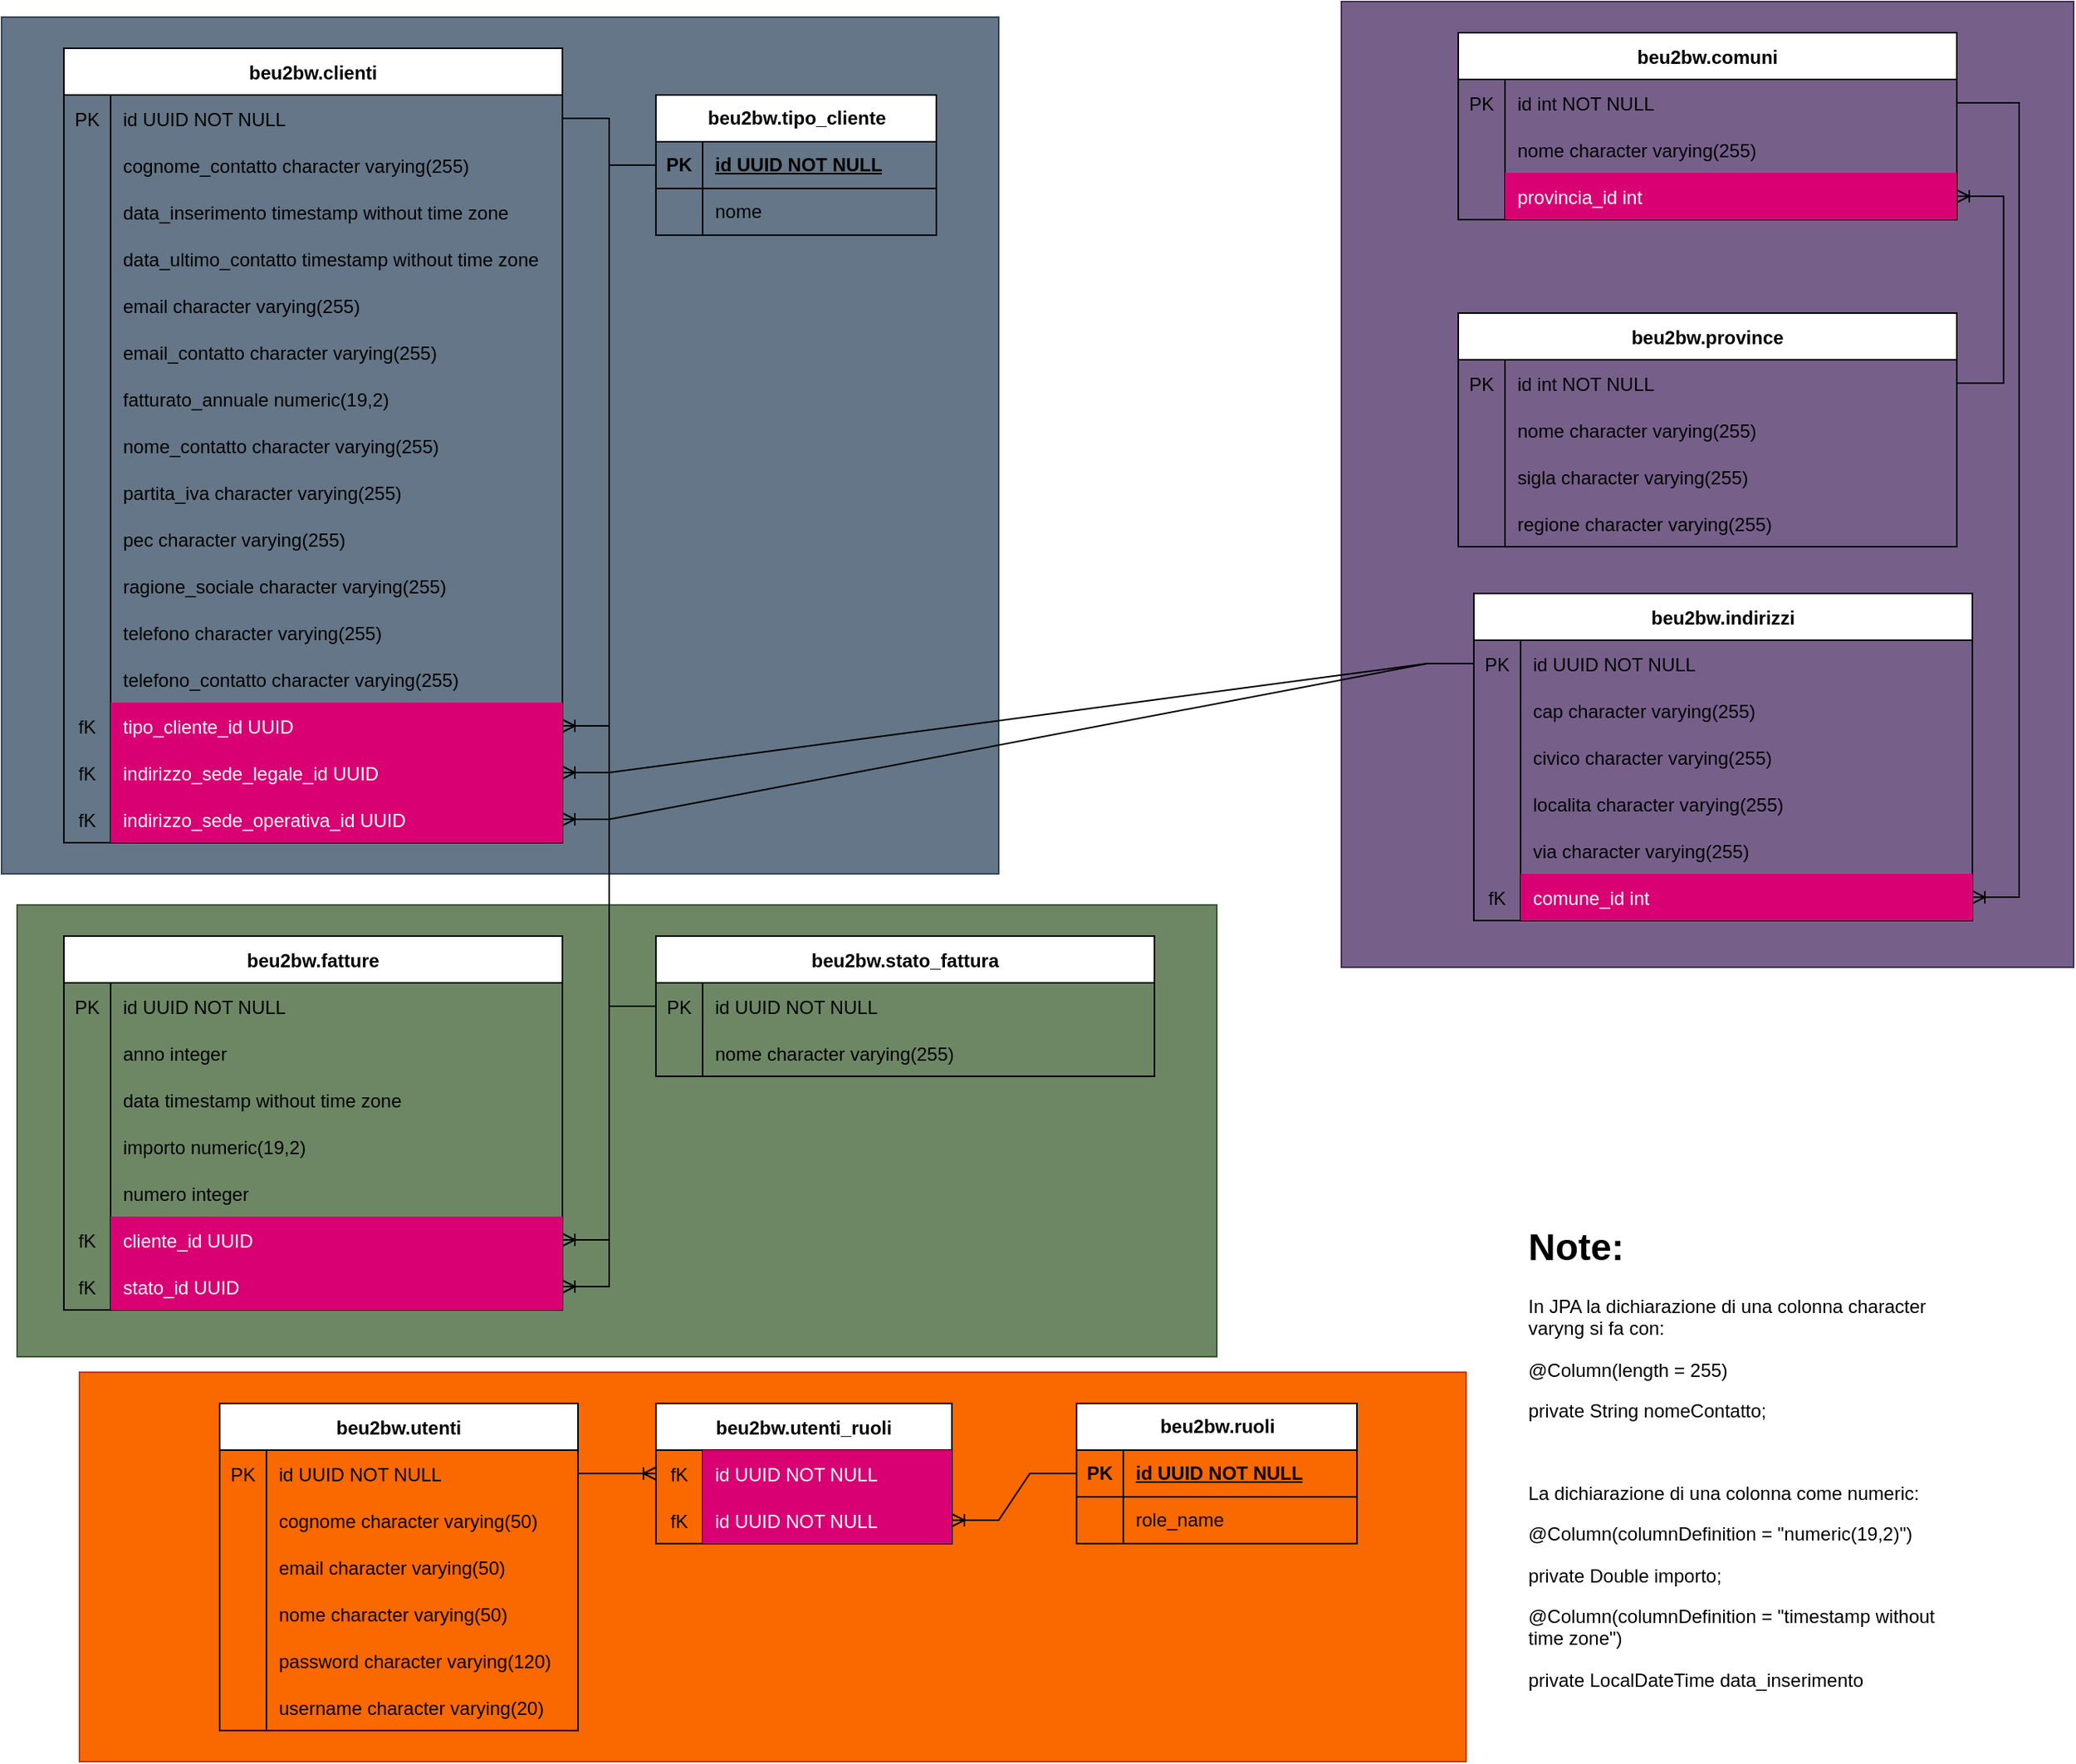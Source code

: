<mxfile version="21.3.7" type="device">
  <diagram name="Page-1" id="3H1zWXq2zTnFVmHmEkWN">
    <mxGraphModel dx="3341" dy="984" grid="1" gridSize="10" guides="1" tooltips="1" connect="1" arrows="1" fold="1" page="1" pageScale="1" pageWidth="827" pageHeight="1169" math="0" shadow="0">
      <root>
        <mxCell id="0" />
        <mxCell id="1" parent="0" />
        <mxCell id="0dbk8oD-BahbHtxNB52f-200" value="" style="rounded=0;whiteSpace=wrap;html=1;fillColor=#76608a;fontColor=#ffffff;strokeColor=#432D57;" vertex="1" parent="1">
          <mxGeometry x="-680" y="20" width="470" height="620" as="geometry" />
        </mxCell>
        <mxCell id="0dbk8oD-BahbHtxNB52f-199" value="" style="rounded=0;whiteSpace=wrap;html=1;fillColor=#647687;strokeColor=#314354;fontColor=#ffffff;" vertex="1" parent="1">
          <mxGeometry x="-1540" y="30" width="640" height="550" as="geometry" />
        </mxCell>
        <mxCell id="0dbk8oD-BahbHtxNB52f-198" value="" style="rounded=0;whiteSpace=wrap;html=1;fillColor=#6d8764;fontColor=#ffffff;strokeColor=#3A5431;" vertex="1" parent="1">
          <mxGeometry x="-1530" y="600" width="770" height="290" as="geometry" />
        </mxCell>
        <mxCell id="0dbk8oD-BahbHtxNB52f-197" value="" style="rounded=0;whiteSpace=wrap;html=1;fillColor=#fa6800;fontColor=#000000;strokeColor=#C73500;glass=0;" vertex="1" parent="1">
          <mxGeometry x="-1490" y="900" width="890" height="250" as="geometry" />
        </mxCell>
        <mxCell id="0dbk8oD-BahbHtxNB52f-1" value="beu2bw.clienti" style="shape=table;startSize=30;container=1;collapsible=1;childLayout=tableLayout;fixedRows=1;rowLines=0;fontStyle=1;align=center;resizeLast=1;" vertex="1" parent="1">
          <mxGeometry x="-1500" y="50" width="320" height="510" as="geometry" />
        </mxCell>
        <mxCell id="0dbk8oD-BahbHtxNB52f-2" value="" style="shape=tableRow;horizontal=0;startSize=0;swimlaneHead=0;swimlaneBody=0;fillColor=none;collapsible=0;dropTarget=0;points=[[0,0.5],[1,0.5]];portConstraint=eastwest;strokeColor=inherit;top=0;left=0;right=0;bottom=0;" vertex="1" parent="0dbk8oD-BahbHtxNB52f-1">
          <mxGeometry y="30" width="320" height="30" as="geometry" />
        </mxCell>
        <mxCell id="0dbk8oD-BahbHtxNB52f-3" value="PK" style="shape=partialRectangle;overflow=hidden;connectable=0;fillColor=none;strokeColor=inherit;top=0;left=0;bottom=0;right=0;" vertex="1" parent="0dbk8oD-BahbHtxNB52f-2">
          <mxGeometry width="30" height="30" as="geometry">
            <mxRectangle width="30" height="30" as="alternateBounds" />
          </mxGeometry>
        </mxCell>
        <mxCell id="0dbk8oD-BahbHtxNB52f-4" value="id UUID NOT NULL" style="shape=partialRectangle;overflow=hidden;connectable=0;fillColor=none;align=left;strokeColor=inherit;top=0;left=0;bottom=0;right=0;spacingLeft=6;" vertex="1" parent="0dbk8oD-BahbHtxNB52f-2">
          <mxGeometry x="30" width="290" height="30" as="geometry">
            <mxRectangle width="290" height="30" as="alternateBounds" />
          </mxGeometry>
        </mxCell>
        <mxCell id="0dbk8oD-BahbHtxNB52f-5" value="" style="shape=tableRow;horizontal=0;startSize=0;swimlaneHead=0;swimlaneBody=0;fillColor=none;collapsible=0;dropTarget=0;points=[[0,0.5],[1,0.5]];portConstraint=eastwest;strokeColor=inherit;top=0;left=0;right=0;bottom=0;" vertex="1" parent="0dbk8oD-BahbHtxNB52f-1">
          <mxGeometry y="60" width="320" height="30" as="geometry" />
        </mxCell>
        <mxCell id="0dbk8oD-BahbHtxNB52f-6" value="" style="shape=partialRectangle;overflow=hidden;connectable=0;fillColor=none;strokeColor=inherit;top=0;left=0;bottom=0;right=0;" vertex="1" parent="0dbk8oD-BahbHtxNB52f-5">
          <mxGeometry width="30" height="30" as="geometry">
            <mxRectangle width="30" height="30" as="alternateBounds" />
          </mxGeometry>
        </mxCell>
        <mxCell id="0dbk8oD-BahbHtxNB52f-7" value="cognome_contatto character varying(255)" style="shape=partialRectangle;overflow=hidden;connectable=0;fillColor=none;align=left;strokeColor=inherit;top=0;left=0;bottom=0;right=0;spacingLeft=6;" vertex="1" parent="0dbk8oD-BahbHtxNB52f-5">
          <mxGeometry x="30" width="290" height="30" as="geometry">
            <mxRectangle width="290" height="30" as="alternateBounds" />
          </mxGeometry>
        </mxCell>
        <mxCell id="0dbk8oD-BahbHtxNB52f-8" value="" style="shape=tableRow;horizontal=0;startSize=0;swimlaneHead=0;swimlaneBody=0;fillColor=none;collapsible=0;dropTarget=0;points=[[0,0.5],[1,0.5]];portConstraint=eastwest;strokeColor=inherit;top=0;left=0;right=0;bottom=0;" vertex="1" parent="0dbk8oD-BahbHtxNB52f-1">
          <mxGeometry y="90" width="320" height="30" as="geometry" />
        </mxCell>
        <mxCell id="0dbk8oD-BahbHtxNB52f-9" value="" style="shape=partialRectangle;overflow=hidden;connectable=0;fillColor=none;strokeColor=inherit;top=0;left=0;bottom=0;right=0;" vertex="1" parent="0dbk8oD-BahbHtxNB52f-8">
          <mxGeometry width="30" height="30" as="geometry">
            <mxRectangle width="30" height="30" as="alternateBounds" />
          </mxGeometry>
        </mxCell>
        <mxCell id="0dbk8oD-BahbHtxNB52f-10" value="data_inserimento timestamp without time zone" style="shape=partialRectangle;overflow=hidden;connectable=0;fillColor=none;align=left;strokeColor=inherit;top=0;left=0;bottom=0;right=0;spacingLeft=6;" vertex="1" parent="0dbk8oD-BahbHtxNB52f-8">
          <mxGeometry x="30" width="290" height="30" as="geometry">
            <mxRectangle width="290" height="30" as="alternateBounds" />
          </mxGeometry>
        </mxCell>
        <mxCell id="0dbk8oD-BahbHtxNB52f-11" value="" style="shape=tableRow;horizontal=0;startSize=0;swimlaneHead=0;swimlaneBody=0;fillColor=none;collapsible=0;dropTarget=0;points=[[0,0.5],[1,0.5]];portConstraint=eastwest;strokeColor=inherit;top=0;left=0;right=0;bottom=0;" vertex="1" parent="0dbk8oD-BahbHtxNB52f-1">
          <mxGeometry y="120" width="320" height="30" as="geometry" />
        </mxCell>
        <mxCell id="0dbk8oD-BahbHtxNB52f-12" value="" style="shape=partialRectangle;overflow=hidden;connectable=0;fillColor=none;strokeColor=inherit;top=0;left=0;bottom=0;right=0;" vertex="1" parent="0dbk8oD-BahbHtxNB52f-11">
          <mxGeometry width="30" height="30" as="geometry">
            <mxRectangle width="30" height="30" as="alternateBounds" />
          </mxGeometry>
        </mxCell>
        <mxCell id="0dbk8oD-BahbHtxNB52f-13" value="data_ultimo_contatto timestamp without time zone" style="shape=partialRectangle;overflow=hidden;connectable=0;fillColor=none;align=left;strokeColor=inherit;top=0;left=0;bottom=0;right=0;spacingLeft=6;" vertex="1" parent="0dbk8oD-BahbHtxNB52f-11">
          <mxGeometry x="30" width="290" height="30" as="geometry">
            <mxRectangle width="290" height="30" as="alternateBounds" />
          </mxGeometry>
        </mxCell>
        <mxCell id="0dbk8oD-BahbHtxNB52f-14" value="" style="shape=tableRow;horizontal=0;startSize=0;swimlaneHead=0;swimlaneBody=0;fillColor=none;collapsible=0;dropTarget=0;points=[[0,0.5],[1,0.5]];portConstraint=eastwest;strokeColor=inherit;top=0;left=0;right=0;bottom=0;" vertex="1" parent="0dbk8oD-BahbHtxNB52f-1">
          <mxGeometry y="150" width="320" height="30" as="geometry" />
        </mxCell>
        <mxCell id="0dbk8oD-BahbHtxNB52f-15" value="" style="shape=partialRectangle;overflow=hidden;connectable=0;fillColor=none;strokeColor=inherit;top=0;left=0;bottom=0;right=0;" vertex="1" parent="0dbk8oD-BahbHtxNB52f-14">
          <mxGeometry width="30" height="30" as="geometry">
            <mxRectangle width="30" height="30" as="alternateBounds" />
          </mxGeometry>
        </mxCell>
        <mxCell id="0dbk8oD-BahbHtxNB52f-16" value="email character varying(255)" style="shape=partialRectangle;overflow=hidden;connectable=0;fillColor=none;align=left;strokeColor=inherit;top=0;left=0;bottom=0;right=0;spacingLeft=6;" vertex="1" parent="0dbk8oD-BahbHtxNB52f-14">
          <mxGeometry x="30" width="290" height="30" as="geometry">
            <mxRectangle width="290" height="30" as="alternateBounds" />
          </mxGeometry>
        </mxCell>
        <mxCell id="0dbk8oD-BahbHtxNB52f-17" value="" style="shape=tableRow;horizontal=0;startSize=0;swimlaneHead=0;swimlaneBody=0;fillColor=none;collapsible=0;dropTarget=0;points=[[0,0.5],[1,0.5]];portConstraint=eastwest;strokeColor=inherit;top=0;left=0;right=0;bottom=0;" vertex="1" parent="0dbk8oD-BahbHtxNB52f-1">
          <mxGeometry y="180" width="320" height="30" as="geometry" />
        </mxCell>
        <mxCell id="0dbk8oD-BahbHtxNB52f-18" value="" style="shape=partialRectangle;overflow=hidden;connectable=0;fillColor=none;strokeColor=inherit;top=0;left=0;bottom=0;right=0;" vertex="1" parent="0dbk8oD-BahbHtxNB52f-17">
          <mxGeometry width="30" height="30" as="geometry">
            <mxRectangle width="30" height="30" as="alternateBounds" />
          </mxGeometry>
        </mxCell>
        <mxCell id="0dbk8oD-BahbHtxNB52f-19" value="email_contatto character varying(255)" style="shape=partialRectangle;overflow=hidden;connectable=0;fillColor=none;align=left;strokeColor=inherit;top=0;left=0;bottom=0;right=0;spacingLeft=6;" vertex="1" parent="0dbk8oD-BahbHtxNB52f-17">
          <mxGeometry x="30" width="290" height="30" as="geometry">
            <mxRectangle width="290" height="30" as="alternateBounds" />
          </mxGeometry>
        </mxCell>
        <mxCell id="0dbk8oD-BahbHtxNB52f-20" value="" style="shape=tableRow;horizontal=0;startSize=0;swimlaneHead=0;swimlaneBody=0;fillColor=none;collapsible=0;dropTarget=0;points=[[0,0.5],[1,0.5]];portConstraint=eastwest;strokeColor=inherit;top=0;left=0;right=0;bottom=0;" vertex="1" parent="0dbk8oD-BahbHtxNB52f-1">
          <mxGeometry y="210" width="320" height="30" as="geometry" />
        </mxCell>
        <mxCell id="0dbk8oD-BahbHtxNB52f-21" value="" style="shape=partialRectangle;overflow=hidden;connectable=0;fillColor=none;strokeColor=inherit;top=0;left=0;bottom=0;right=0;" vertex="1" parent="0dbk8oD-BahbHtxNB52f-20">
          <mxGeometry width="30" height="30" as="geometry">
            <mxRectangle width="30" height="30" as="alternateBounds" />
          </mxGeometry>
        </mxCell>
        <mxCell id="0dbk8oD-BahbHtxNB52f-22" value="fatturato_annuale numeric(19,2)" style="shape=partialRectangle;overflow=hidden;connectable=0;fillColor=none;align=left;strokeColor=inherit;top=0;left=0;bottom=0;right=0;spacingLeft=6;" vertex="1" parent="0dbk8oD-BahbHtxNB52f-20">
          <mxGeometry x="30" width="290" height="30" as="geometry">
            <mxRectangle width="290" height="30" as="alternateBounds" />
          </mxGeometry>
        </mxCell>
        <mxCell id="0dbk8oD-BahbHtxNB52f-23" value="" style="shape=tableRow;horizontal=0;startSize=0;swimlaneHead=0;swimlaneBody=0;fillColor=none;collapsible=0;dropTarget=0;points=[[0,0.5],[1,0.5]];portConstraint=eastwest;strokeColor=inherit;top=0;left=0;right=0;bottom=0;" vertex="1" parent="0dbk8oD-BahbHtxNB52f-1">
          <mxGeometry y="240" width="320" height="30" as="geometry" />
        </mxCell>
        <mxCell id="0dbk8oD-BahbHtxNB52f-24" value="" style="shape=partialRectangle;overflow=hidden;connectable=0;fillColor=none;strokeColor=inherit;top=0;left=0;bottom=0;right=0;" vertex="1" parent="0dbk8oD-BahbHtxNB52f-23">
          <mxGeometry width="30" height="30" as="geometry">
            <mxRectangle width="30" height="30" as="alternateBounds" />
          </mxGeometry>
        </mxCell>
        <mxCell id="0dbk8oD-BahbHtxNB52f-25" value="nome_contatto character varying(255)" style="shape=partialRectangle;overflow=hidden;connectable=0;fillColor=none;align=left;strokeColor=inherit;top=0;left=0;bottom=0;right=0;spacingLeft=6;" vertex="1" parent="0dbk8oD-BahbHtxNB52f-23">
          <mxGeometry x="30" width="290" height="30" as="geometry">
            <mxRectangle width="290" height="30" as="alternateBounds" />
          </mxGeometry>
        </mxCell>
        <mxCell id="0dbk8oD-BahbHtxNB52f-26" value="" style="shape=tableRow;horizontal=0;startSize=0;swimlaneHead=0;swimlaneBody=0;fillColor=none;collapsible=0;dropTarget=0;points=[[0,0.5],[1,0.5]];portConstraint=eastwest;strokeColor=inherit;top=0;left=0;right=0;bottom=0;" vertex="1" parent="0dbk8oD-BahbHtxNB52f-1">
          <mxGeometry y="270" width="320" height="30" as="geometry" />
        </mxCell>
        <mxCell id="0dbk8oD-BahbHtxNB52f-27" value="" style="shape=partialRectangle;overflow=hidden;connectable=0;fillColor=none;strokeColor=inherit;top=0;left=0;bottom=0;right=0;" vertex="1" parent="0dbk8oD-BahbHtxNB52f-26">
          <mxGeometry width="30" height="30" as="geometry">
            <mxRectangle width="30" height="30" as="alternateBounds" />
          </mxGeometry>
        </mxCell>
        <mxCell id="0dbk8oD-BahbHtxNB52f-28" value="partita_iva character varying(255)" style="shape=partialRectangle;overflow=hidden;connectable=0;fillColor=none;align=left;strokeColor=inherit;top=0;left=0;bottom=0;right=0;spacingLeft=6;" vertex="1" parent="0dbk8oD-BahbHtxNB52f-26">
          <mxGeometry x="30" width="290" height="30" as="geometry">
            <mxRectangle width="290" height="30" as="alternateBounds" />
          </mxGeometry>
        </mxCell>
        <mxCell id="0dbk8oD-BahbHtxNB52f-29" value="" style="shape=tableRow;horizontal=0;startSize=0;swimlaneHead=0;swimlaneBody=0;fillColor=none;collapsible=0;dropTarget=0;points=[[0,0.5],[1,0.5]];portConstraint=eastwest;strokeColor=inherit;top=0;left=0;right=0;bottom=0;" vertex="1" parent="0dbk8oD-BahbHtxNB52f-1">
          <mxGeometry y="300" width="320" height="30" as="geometry" />
        </mxCell>
        <mxCell id="0dbk8oD-BahbHtxNB52f-30" value="" style="shape=partialRectangle;overflow=hidden;connectable=0;fillColor=none;strokeColor=inherit;top=0;left=0;bottom=0;right=0;" vertex="1" parent="0dbk8oD-BahbHtxNB52f-29">
          <mxGeometry width="30" height="30" as="geometry">
            <mxRectangle width="30" height="30" as="alternateBounds" />
          </mxGeometry>
        </mxCell>
        <mxCell id="0dbk8oD-BahbHtxNB52f-31" value="pec character varying(255)" style="shape=partialRectangle;overflow=hidden;connectable=0;fillColor=none;align=left;strokeColor=inherit;top=0;left=0;bottom=0;right=0;spacingLeft=6;" vertex="1" parent="0dbk8oD-BahbHtxNB52f-29">
          <mxGeometry x="30" width="290" height="30" as="geometry">
            <mxRectangle width="290" height="30" as="alternateBounds" />
          </mxGeometry>
        </mxCell>
        <mxCell id="0dbk8oD-BahbHtxNB52f-32" value="" style="shape=tableRow;horizontal=0;startSize=0;swimlaneHead=0;swimlaneBody=0;fillColor=none;collapsible=0;dropTarget=0;points=[[0,0.5],[1,0.5]];portConstraint=eastwest;strokeColor=inherit;top=0;left=0;right=0;bottom=0;" vertex="1" parent="0dbk8oD-BahbHtxNB52f-1">
          <mxGeometry y="330" width="320" height="30" as="geometry" />
        </mxCell>
        <mxCell id="0dbk8oD-BahbHtxNB52f-33" value="" style="shape=partialRectangle;overflow=hidden;connectable=0;fillColor=none;strokeColor=inherit;top=0;left=0;bottom=0;right=0;" vertex="1" parent="0dbk8oD-BahbHtxNB52f-32">
          <mxGeometry width="30" height="30" as="geometry">
            <mxRectangle width="30" height="30" as="alternateBounds" />
          </mxGeometry>
        </mxCell>
        <mxCell id="0dbk8oD-BahbHtxNB52f-34" value="ragione_sociale character varying(255)" style="shape=partialRectangle;overflow=hidden;connectable=0;fillColor=none;align=left;strokeColor=inherit;top=0;left=0;bottom=0;right=0;spacingLeft=6;" vertex="1" parent="0dbk8oD-BahbHtxNB52f-32">
          <mxGeometry x="30" width="290" height="30" as="geometry">
            <mxRectangle width="290" height="30" as="alternateBounds" />
          </mxGeometry>
        </mxCell>
        <mxCell id="0dbk8oD-BahbHtxNB52f-35" value="" style="shape=tableRow;horizontal=0;startSize=0;swimlaneHead=0;swimlaneBody=0;fillColor=none;collapsible=0;dropTarget=0;points=[[0,0.5],[1,0.5]];portConstraint=eastwest;strokeColor=inherit;top=0;left=0;right=0;bottom=0;" vertex="1" parent="0dbk8oD-BahbHtxNB52f-1">
          <mxGeometry y="360" width="320" height="30" as="geometry" />
        </mxCell>
        <mxCell id="0dbk8oD-BahbHtxNB52f-36" value="" style="shape=partialRectangle;overflow=hidden;connectable=0;fillColor=none;strokeColor=inherit;top=0;left=0;bottom=0;right=0;" vertex="1" parent="0dbk8oD-BahbHtxNB52f-35">
          <mxGeometry width="30" height="30" as="geometry">
            <mxRectangle width="30" height="30" as="alternateBounds" />
          </mxGeometry>
        </mxCell>
        <mxCell id="0dbk8oD-BahbHtxNB52f-37" value="telefono character varying(255)" style="shape=partialRectangle;overflow=hidden;connectable=0;fillColor=none;align=left;strokeColor=inherit;top=0;left=0;bottom=0;right=0;spacingLeft=6;" vertex="1" parent="0dbk8oD-BahbHtxNB52f-35">
          <mxGeometry x="30" width="290" height="30" as="geometry">
            <mxRectangle width="290" height="30" as="alternateBounds" />
          </mxGeometry>
        </mxCell>
        <mxCell id="0dbk8oD-BahbHtxNB52f-38" value="" style="shape=tableRow;horizontal=0;startSize=0;swimlaneHead=0;swimlaneBody=0;fillColor=none;collapsible=0;dropTarget=0;points=[[0,0.5],[1,0.5]];portConstraint=eastwest;strokeColor=inherit;top=0;left=0;right=0;bottom=0;" vertex="1" parent="0dbk8oD-BahbHtxNB52f-1">
          <mxGeometry y="390" width="320" height="30" as="geometry" />
        </mxCell>
        <mxCell id="0dbk8oD-BahbHtxNB52f-39" value="" style="shape=partialRectangle;overflow=hidden;connectable=0;fillColor=none;strokeColor=inherit;top=0;left=0;bottom=0;right=0;" vertex="1" parent="0dbk8oD-BahbHtxNB52f-38">
          <mxGeometry width="30" height="30" as="geometry">
            <mxRectangle width="30" height="30" as="alternateBounds" />
          </mxGeometry>
        </mxCell>
        <mxCell id="0dbk8oD-BahbHtxNB52f-40" value="telefono_contatto character varying(255)" style="shape=partialRectangle;overflow=hidden;connectable=0;fillColor=none;align=left;strokeColor=inherit;top=0;left=0;bottom=0;right=0;spacingLeft=6;" vertex="1" parent="0dbk8oD-BahbHtxNB52f-38">
          <mxGeometry x="30" width="290" height="30" as="geometry">
            <mxRectangle width="290" height="30" as="alternateBounds" />
          </mxGeometry>
        </mxCell>
        <mxCell id="0dbk8oD-BahbHtxNB52f-41" value="" style="shape=tableRow;horizontal=0;startSize=0;swimlaneHead=0;swimlaneBody=0;fillColor=none;collapsible=0;dropTarget=0;points=[[0,0.5],[1,0.5]];portConstraint=eastwest;strokeColor=inherit;top=0;left=0;right=0;bottom=0;" vertex="1" parent="0dbk8oD-BahbHtxNB52f-1">
          <mxGeometry y="420" width="320" height="30" as="geometry" />
        </mxCell>
        <mxCell id="0dbk8oD-BahbHtxNB52f-42" value="fK" style="shape=partialRectangle;overflow=hidden;connectable=0;fillColor=none;strokeColor=inherit;top=0;left=0;bottom=0;right=0;" vertex="1" parent="0dbk8oD-BahbHtxNB52f-41">
          <mxGeometry width="30" height="30" as="geometry">
            <mxRectangle width="30" height="30" as="alternateBounds" />
          </mxGeometry>
        </mxCell>
        <mxCell id="0dbk8oD-BahbHtxNB52f-43" value="tipo_cliente_id UUID" style="shape=partialRectangle;overflow=hidden;connectable=0;fillColor=#d80073;align=left;strokeColor=#A50040;top=0;left=0;bottom=0;right=0;spacingLeft=6;fontColor=#ffffff;" vertex="1" parent="0dbk8oD-BahbHtxNB52f-41">
          <mxGeometry x="30" width="290" height="30" as="geometry">
            <mxRectangle width="290" height="30" as="alternateBounds" />
          </mxGeometry>
        </mxCell>
        <mxCell id="0dbk8oD-BahbHtxNB52f-44" value="" style="shape=tableRow;horizontal=0;startSize=0;swimlaneHead=0;swimlaneBody=0;fillColor=none;collapsible=0;dropTarget=0;points=[[0,0.5],[1,0.5]];portConstraint=eastwest;strokeColor=inherit;top=0;left=0;right=0;bottom=0;" vertex="1" parent="0dbk8oD-BahbHtxNB52f-1">
          <mxGeometry y="450" width="320" height="30" as="geometry" />
        </mxCell>
        <mxCell id="0dbk8oD-BahbHtxNB52f-45" value="fK" style="shape=partialRectangle;overflow=hidden;connectable=0;fillColor=none;strokeColor=inherit;top=0;left=0;bottom=0;right=0;" vertex="1" parent="0dbk8oD-BahbHtxNB52f-44">
          <mxGeometry width="30" height="30" as="geometry">
            <mxRectangle width="30" height="30" as="alternateBounds" />
          </mxGeometry>
        </mxCell>
        <mxCell id="0dbk8oD-BahbHtxNB52f-46" value="indirizzo_sede_legale_id UUID" style="shape=partialRectangle;overflow=hidden;connectable=0;fillColor=#d80073;align=left;strokeColor=#A50040;top=0;left=0;bottom=0;right=0;spacingLeft=6;fontColor=#ffffff;" vertex="1" parent="0dbk8oD-BahbHtxNB52f-44">
          <mxGeometry x="30" width="290" height="30" as="geometry">
            <mxRectangle width="290" height="30" as="alternateBounds" />
          </mxGeometry>
        </mxCell>
        <mxCell id="0dbk8oD-BahbHtxNB52f-47" value="" style="shape=tableRow;horizontal=0;startSize=0;swimlaneHead=0;swimlaneBody=0;fillColor=none;collapsible=0;dropTarget=0;points=[[0,0.5],[1,0.5]];portConstraint=eastwest;strokeColor=inherit;top=0;left=0;right=0;bottom=0;" vertex="1" parent="0dbk8oD-BahbHtxNB52f-1">
          <mxGeometry y="480" width="320" height="30" as="geometry" />
        </mxCell>
        <mxCell id="0dbk8oD-BahbHtxNB52f-48" value="fK" style="shape=partialRectangle;overflow=hidden;connectable=0;fillColor=none;strokeColor=inherit;top=0;left=0;bottom=0;right=0;" vertex="1" parent="0dbk8oD-BahbHtxNB52f-47">
          <mxGeometry width="30" height="30" as="geometry">
            <mxRectangle width="30" height="30" as="alternateBounds" />
          </mxGeometry>
        </mxCell>
        <mxCell id="0dbk8oD-BahbHtxNB52f-49" value="indirizzo_sede_operativa_id UUID" style="shape=partialRectangle;overflow=hidden;connectable=0;fillColor=#d80073;align=left;strokeColor=#A50040;top=0;left=0;bottom=0;right=0;spacingLeft=6;fontColor=#ffffff;" vertex="1" parent="0dbk8oD-BahbHtxNB52f-47">
          <mxGeometry x="30" width="290" height="30" as="geometry">
            <mxRectangle width="290" height="30" as="alternateBounds" />
          </mxGeometry>
        </mxCell>
        <mxCell id="0dbk8oD-BahbHtxNB52f-50" value="beu2bw.comuni" style="shape=table;startSize=30;container=1;collapsible=1;childLayout=tableLayout;fixedRows=1;rowLines=0;fontStyle=1;align=center;resizeLast=1;" vertex="1" parent="1">
          <mxGeometry x="-605" y="40" width="320" height="120" as="geometry" />
        </mxCell>
        <mxCell id="0dbk8oD-BahbHtxNB52f-51" value="" style="shape=tableRow;horizontal=0;startSize=0;swimlaneHead=0;swimlaneBody=0;fillColor=none;collapsible=0;dropTarget=0;points=[[0,0.5],[1,0.5]];portConstraint=eastwest;strokeColor=inherit;top=0;left=0;right=0;bottom=0;" vertex="1" parent="0dbk8oD-BahbHtxNB52f-50">
          <mxGeometry y="30" width="320" height="30" as="geometry" />
        </mxCell>
        <mxCell id="0dbk8oD-BahbHtxNB52f-52" value="PK" style="shape=partialRectangle;overflow=hidden;connectable=0;fillColor=none;strokeColor=inherit;top=0;left=0;bottom=0;right=0;" vertex="1" parent="0dbk8oD-BahbHtxNB52f-51">
          <mxGeometry width="30" height="30" as="geometry">
            <mxRectangle width="30" height="30" as="alternateBounds" />
          </mxGeometry>
        </mxCell>
        <mxCell id="0dbk8oD-BahbHtxNB52f-53" value="id int NOT NULL" style="shape=partialRectangle;overflow=hidden;connectable=0;fillColor=none;align=left;strokeColor=inherit;top=0;left=0;bottom=0;right=0;spacingLeft=6;" vertex="1" parent="0dbk8oD-BahbHtxNB52f-51">
          <mxGeometry x="30" width="290" height="30" as="geometry">
            <mxRectangle width="290" height="30" as="alternateBounds" />
          </mxGeometry>
        </mxCell>
        <mxCell id="0dbk8oD-BahbHtxNB52f-54" value="" style="shape=tableRow;horizontal=0;startSize=0;swimlaneHead=0;swimlaneBody=0;fillColor=none;collapsible=0;dropTarget=0;points=[[0,0.5],[1,0.5]];portConstraint=eastwest;strokeColor=inherit;top=0;left=0;right=0;bottom=0;" vertex="1" parent="0dbk8oD-BahbHtxNB52f-50">
          <mxGeometry y="60" width="320" height="30" as="geometry" />
        </mxCell>
        <mxCell id="0dbk8oD-BahbHtxNB52f-55" value="" style="shape=partialRectangle;overflow=hidden;connectable=0;fillColor=none;strokeColor=inherit;top=0;left=0;bottom=0;right=0;" vertex="1" parent="0dbk8oD-BahbHtxNB52f-54">
          <mxGeometry width="30" height="30" as="geometry">
            <mxRectangle width="30" height="30" as="alternateBounds" />
          </mxGeometry>
        </mxCell>
        <mxCell id="0dbk8oD-BahbHtxNB52f-56" value="nome character varying(255)" style="shape=partialRectangle;overflow=hidden;connectable=0;fillColor=none;align=left;strokeColor=inherit;top=0;left=0;bottom=0;right=0;spacingLeft=6;" vertex="1" parent="0dbk8oD-BahbHtxNB52f-54">
          <mxGeometry x="30" width="290" height="30" as="geometry">
            <mxRectangle width="290" height="30" as="alternateBounds" />
          </mxGeometry>
        </mxCell>
        <mxCell id="0dbk8oD-BahbHtxNB52f-57" value="" style="shape=tableRow;horizontal=0;startSize=0;swimlaneHead=0;swimlaneBody=0;fillColor=none;collapsible=0;dropTarget=0;points=[[0,0.5],[1,0.5]];portConstraint=eastwest;strokeColor=inherit;top=0;left=0;right=0;bottom=0;" vertex="1" parent="0dbk8oD-BahbHtxNB52f-50">
          <mxGeometry y="90" width="320" height="30" as="geometry" />
        </mxCell>
        <mxCell id="0dbk8oD-BahbHtxNB52f-58" value="" style="shape=partialRectangle;overflow=hidden;connectable=0;fillColor=none;strokeColor=inherit;top=0;left=0;bottom=0;right=0;" vertex="1" parent="0dbk8oD-BahbHtxNB52f-57">
          <mxGeometry width="30" height="30" as="geometry">
            <mxRectangle width="30" height="30" as="alternateBounds" />
          </mxGeometry>
        </mxCell>
        <mxCell id="0dbk8oD-BahbHtxNB52f-59" value="provincia_id int" style="shape=partialRectangle;overflow=hidden;connectable=0;fillColor=#d80073;align=left;strokeColor=#A50040;top=0;left=0;bottom=0;right=0;spacingLeft=6;fontColor=#ffffff;" vertex="1" parent="0dbk8oD-BahbHtxNB52f-57">
          <mxGeometry x="30" width="290" height="30" as="geometry">
            <mxRectangle width="290" height="30" as="alternateBounds" />
          </mxGeometry>
        </mxCell>
        <mxCell id="0dbk8oD-BahbHtxNB52f-60" value="beu2bw.fatture" style="shape=table;startSize=30;container=1;collapsible=1;childLayout=tableLayout;fixedRows=1;rowLines=0;fontStyle=1;align=center;resizeLast=1;" vertex="1" parent="1">
          <mxGeometry x="-1500" y="620" width="320" height="240" as="geometry" />
        </mxCell>
        <mxCell id="0dbk8oD-BahbHtxNB52f-61" value="" style="shape=tableRow;horizontal=0;startSize=0;swimlaneHead=0;swimlaneBody=0;fillColor=none;collapsible=0;dropTarget=0;points=[[0,0.5],[1,0.5]];portConstraint=eastwest;strokeColor=inherit;top=0;left=0;right=0;bottom=0;" vertex="1" parent="0dbk8oD-BahbHtxNB52f-60">
          <mxGeometry y="30" width="320" height="30" as="geometry" />
        </mxCell>
        <mxCell id="0dbk8oD-BahbHtxNB52f-62" value="PK" style="shape=partialRectangle;overflow=hidden;connectable=0;fillColor=none;strokeColor=inherit;top=0;left=0;bottom=0;right=0;" vertex="1" parent="0dbk8oD-BahbHtxNB52f-61">
          <mxGeometry width="30" height="30" as="geometry">
            <mxRectangle width="30" height="30" as="alternateBounds" />
          </mxGeometry>
        </mxCell>
        <mxCell id="0dbk8oD-BahbHtxNB52f-63" value="id UUID NOT NULL" style="shape=partialRectangle;overflow=hidden;connectable=0;fillColor=none;align=left;strokeColor=inherit;top=0;left=0;bottom=0;right=0;spacingLeft=6;" vertex="1" parent="0dbk8oD-BahbHtxNB52f-61">
          <mxGeometry x="30" width="290" height="30" as="geometry">
            <mxRectangle width="290" height="30" as="alternateBounds" />
          </mxGeometry>
        </mxCell>
        <mxCell id="0dbk8oD-BahbHtxNB52f-64" value="" style="shape=tableRow;horizontal=0;startSize=0;swimlaneHead=0;swimlaneBody=0;fillColor=none;collapsible=0;dropTarget=0;points=[[0,0.5],[1,0.5]];portConstraint=eastwest;strokeColor=inherit;top=0;left=0;right=0;bottom=0;" vertex="1" parent="0dbk8oD-BahbHtxNB52f-60">
          <mxGeometry y="60" width="320" height="30" as="geometry" />
        </mxCell>
        <mxCell id="0dbk8oD-BahbHtxNB52f-65" value="" style="shape=partialRectangle;overflow=hidden;connectable=0;fillColor=none;strokeColor=inherit;top=0;left=0;bottom=0;right=0;" vertex="1" parent="0dbk8oD-BahbHtxNB52f-64">
          <mxGeometry width="30" height="30" as="geometry">
            <mxRectangle width="30" height="30" as="alternateBounds" />
          </mxGeometry>
        </mxCell>
        <mxCell id="0dbk8oD-BahbHtxNB52f-66" value="anno integer" style="shape=partialRectangle;overflow=hidden;connectable=0;fillColor=none;align=left;strokeColor=inherit;top=0;left=0;bottom=0;right=0;spacingLeft=6;" vertex="1" parent="0dbk8oD-BahbHtxNB52f-64">
          <mxGeometry x="30" width="290" height="30" as="geometry">
            <mxRectangle width="290" height="30" as="alternateBounds" />
          </mxGeometry>
        </mxCell>
        <mxCell id="0dbk8oD-BahbHtxNB52f-67" value="" style="shape=tableRow;horizontal=0;startSize=0;swimlaneHead=0;swimlaneBody=0;fillColor=none;collapsible=0;dropTarget=0;points=[[0,0.5],[1,0.5]];portConstraint=eastwest;strokeColor=inherit;top=0;left=0;right=0;bottom=0;" vertex="1" parent="0dbk8oD-BahbHtxNB52f-60">
          <mxGeometry y="90" width="320" height="30" as="geometry" />
        </mxCell>
        <mxCell id="0dbk8oD-BahbHtxNB52f-68" value="" style="shape=partialRectangle;overflow=hidden;connectable=0;fillColor=none;strokeColor=inherit;top=0;left=0;bottom=0;right=0;" vertex="1" parent="0dbk8oD-BahbHtxNB52f-67">
          <mxGeometry width="30" height="30" as="geometry">
            <mxRectangle width="30" height="30" as="alternateBounds" />
          </mxGeometry>
        </mxCell>
        <mxCell id="0dbk8oD-BahbHtxNB52f-69" value="data timestamp without time zone" style="shape=partialRectangle;overflow=hidden;connectable=0;fillColor=none;align=left;strokeColor=inherit;top=0;left=0;bottom=0;right=0;spacingLeft=6;" vertex="1" parent="0dbk8oD-BahbHtxNB52f-67">
          <mxGeometry x="30" width="290" height="30" as="geometry">
            <mxRectangle width="290" height="30" as="alternateBounds" />
          </mxGeometry>
        </mxCell>
        <mxCell id="0dbk8oD-BahbHtxNB52f-70" value="" style="shape=tableRow;horizontal=0;startSize=0;swimlaneHead=0;swimlaneBody=0;fillColor=none;collapsible=0;dropTarget=0;points=[[0,0.5],[1,0.5]];portConstraint=eastwest;strokeColor=inherit;top=0;left=0;right=0;bottom=0;" vertex="1" parent="0dbk8oD-BahbHtxNB52f-60">
          <mxGeometry y="120" width="320" height="30" as="geometry" />
        </mxCell>
        <mxCell id="0dbk8oD-BahbHtxNB52f-71" value="" style="shape=partialRectangle;overflow=hidden;connectable=0;fillColor=none;strokeColor=inherit;top=0;left=0;bottom=0;right=0;" vertex="1" parent="0dbk8oD-BahbHtxNB52f-70">
          <mxGeometry width="30" height="30" as="geometry">
            <mxRectangle width="30" height="30" as="alternateBounds" />
          </mxGeometry>
        </mxCell>
        <mxCell id="0dbk8oD-BahbHtxNB52f-72" value="importo numeric(19,2)" style="shape=partialRectangle;overflow=hidden;connectable=0;fillColor=none;align=left;strokeColor=inherit;top=0;left=0;bottom=0;right=0;spacingLeft=6;" vertex="1" parent="0dbk8oD-BahbHtxNB52f-70">
          <mxGeometry x="30" width="290" height="30" as="geometry">
            <mxRectangle width="290" height="30" as="alternateBounds" />
          </mxGeometry>
        </mxCell>
        <mxCell id="0dbk8oD-BahbHtxNB52f-73" value="" style="shape=tableRow;horizontal=0;startSize=0;swimlaneHead=0;swimlaneBody=0;fillColor=none;collapsible=0;dropTarget=0;points=[[0,0.5],[1,0.5]];portConstraint=eastwest;strokeColor=inherit;top=0;left=0;right=0;bottom=0;" vertex="1" parent="0dbk8oD-BahbHtxNB52f-60">
          <mxGeometry y="150" width="320" height="30" as="geometry" />
        </mxCell>
        <mxCell id="0dbk8oD-BahbHtxNB52f-74" value="" style="shape=partialRectangle;overflow=hidden;connectable=0;fillColor=none;strokeColor=inherit;top=0;left=0;bottom=0;right=0;" vertex="1" parent="0dbk8oD-BahbHtxNB52f-73">
          <mxGeometry width="30" height="30" as="geometry">
            <mxRectangle width="30" height="30" as="alternateBounds" />
          </mxGeometry>
        </mxCell>
        <mxCell id="0dbk8oD-BahbHtxNB52f-75" value="numero integer" style="shape=partialRectangle;overflow=hidden;connectable=0;fillColor=none;align=left;strokeColor=inherit;top=0;left=0;bottom=0;right=0;spacingLeft=6;" vertex="1" parent="0dbk8oD-BahbHtxNB52f-73">
          <mxGeometry x="30" width="290" height="30" as="geometry">
            <mxRectangle width="290" height="30" as="alternateBounds" />
          </mxGeometry>
        </mxCell>
        <mxCell id="0dbk8oD-BahbHtxNB52f-76" value="" style="shape=tableRow;horizontal=0;startSize=0;swimlaneHead=0;swimlaneBody=0;fillColor=none;collapsible=0;dropTarget=0;points=[[0,0.5],[1,0.5]];portConstraint=eastwest;strokeColor=inherit;top=0;left=0;right=0;bottom=0;" vertex="1" parent="0dbk8oD-BahbHtxNB52f-60">
          <mxGeometry y="180" width="320" height="30" as="geometry" />
        </mxCell>
        <mxCell id="0dbk8oD-BahbHtxNB52f-77" value="fK" style="shape=partialRectangle;overflow=hidden;connectable=0;fillColor=none;strokeColor=inherit;top=0;left=0;bottom=0;right=0;" vertex="1" parent="0dbk8oD-BahbHtxNB52f-76">
          <mxGeometry width="30" height="30" as="geometry">
            <mxRectangle width="30" height="30" as="alternateBounds" />
          </mxGeometry>
        </mxCell>
        <mxCell id="0dbk8oD-BahbHtxNB52f-78" value="cliente_id UUID" style="shape=partialRectangle;overflow=hidden;connectable=0;fillColor=#d80073;align=left;strokeColor=#A50040;top=0;left=0;bottom=0;right=0;spacingLeft=6;fontColor=#ffffff;" vertex="1" parent="0dbk8oD-BahbHtxNB52f-76">
          <mxGeometry x="30" width="290" height="30" as="geometry">
            <mxRectangle width="290" height="30" as="alternateBounds" />
          </mxGeometry>
        </mxCell>
        <mxCell id="0dbk8oD-BahbHtxNB52f-79" value="" style="shape=tableRow;horizontal=0;startSize=0;swimlaneHead=0;swimlaneBody=0;fillColor=none;collapsible=0;dropTarget=0;points=[[0,0.5],[1,0.5]];portConstraint=eastwest;strokeColor=inherit;top=0;left=0;right=0;bottom=0;" vertex="1" parent="0dbk8oD-BahbHtxNB52f-60">
          <mxGeometry y="210" width="320" height="30" as="geometry" />
        </mxCell>
        <mxCell id="0dbk8oD-BahbHtxNB52f-80" value="fK" style="shape=partialRectangle;overflow=hidden;connectable=0;fillColor=none;strokeColor=inherit;top=0;left=0;bottom=0;right=0;" vertex="1" parent="0dbk8oD-BahbHtxNB52f-79">
          <mxGeometry width="30" height="30" as="geometry">
            <mxRectangle width="30" height="30" as="alternateBounds" />
          </mxGeometry>
        </mxCell>
        <mxCell id="0dbk8oD-BahbHtxNB52f-81" value="stato_id UUID" style="shape=partialRectangle;overflow=hidden;connectable=0;fillColor=#d80073;align=left;strokeColor=#A50040;top=0;left=0;bottom=0;right=0;spacingLeft=6;fontColor=#ffffff;" vertex="1" parent="0dbk8oD-BahbHtxNB52f-79">
          <mxGeometry x="30" width="290" height="30" as="geometry">
            <mxRectangle width="290" height="30" as="alternateBounds" />
          </mxGeometry>
        </mxCell>
        <mxCell id="0dbk8oD-BahbHtxNB52f-82" value="beu2bw.indirizzi" style="shape=table;startSize=30;container=1;collapsible=1;childLayout=tableLayout;fixedRows=1;rowLines=0;fontStyle=1;align=center;resizeLast=1;" vertex="1" parent="1">
          <mxGeometry x="-595" y="400" width="320" height="210" as="geometry" />
        </mxCell>
        <mxCell id="0dbk8oD-BahbHtxNB52f-83" value="" style="shape=tableRow;horizontal=0;startSize=0;swimlaneHead=0;swimlaneBody=0;fillColor=none;collapsible=0;dropTarget=0;points=[[0,0.5],[1,0.5]];portConstraint=eastwest;strokeColor=inherit;top=0;left=0;right=0;bottom=0;" vertex="1" parent="0dbk8oD-BahbHtxNB52f-82">
          <mxGeometry y="30" width="320" height="30" as="geometry" />
        </mxCell>
        <mxCell id="0dbk8oD-BahbHtxNB52f-84" value="PK" style="shape=partialRectangle;overflow=hidden;connectable=0;fillColor=none;strokeColor=inherit;top=0;left=0;bottom=0;right=0;" vertex="1" parent="0dbk8oD-BahbHtxNB52f-83">
          <mxGeometry width="30" height="30" as="geometry">
            <mxRectangle width="30" height="30" as="alternateBounds" />
          </mxGeometry>
        </mxCell>
        <mxCell id="0dbk8oD-BahbHtxNB52f-85" value="id UUID NOT NULL" style="shape=partialRectangle;overflow=hidden;connectable=0;fillColor=none;align=left;strokeColor=inherit;top=0;left=0;bottom=0;right=0;spacingLeft=6;" vertex="1" parent="0dbk8oD-BahbHtxNB52f-83">
          <mxGeometry x="30" width="290" height="30" as="geometry">
            <mxRectangle width="290" height="30" as="alternateBounds" />
          </mxGeometry>
        </mxCell>
        <mxCell id="0dbk8oD-BahbHtxNB52f-86" value="" style="shape=tableRow;horizontal=0;startSize=0;swimlaneHead=0;swimlaneBody=0;fillColor=none;collapsible=0;dropTarget=0;points=[[0,0.5],[1,0.5]];portConstraint=eastwest;strokeColor=inherit;top=0;left=0;right=0;bottom=0;" vertex="1" parent="0dbk8oD-BahbHtxNB52f-82">
          <mxGeometry y="60" width="320" height="30" as="geometry" />
        </mxCell>
        <mxCell id="0dbk8oD-BahbHtxNB52f-87" value="" style="shape=partialRectangle;overflow=hidden;connectable=0;fillColor=none;strokeColor=inherit;top=0;left=0;bottom=0;right=0;" vertex="1" parent="0dbk8oD-BahbHtxNB52f-86">
          <mxGeometry width="30" height="30" as="geometry">
            <mxRectangle width="30" height="30" as="alternateBounds" />
          </mxGeometry>
        </mxCell>
        <mxCell id="0dbk8oD-BahbHtxNB52f-88" value="cap character varying(255)" style="shape=partialRectangle;overflow=hidden;connectable=0;fillColor=none;align=left;strokeColor=inherit;top=0;left=0;bottom=0;right=0;spacingLeft=6;" vertex="1" parent="0dbk8oD-BahbHtxNB52f-86">
          <mxGeometry x="30" width="290" height="30" as="geometry">
            <mxRectangle width="290" height="30" as="alternateBounds" />
          </mxGeometry>
        </mxCell>
        <mxCell id="0dbk8oD-BahbHtxNB52f-89" value="" style="shape=tableRow;horizontal=0;startSize=0;swimlaneHead=0;swimlaneBody=0;fillColor=none;collapsible=0;dropTarget=0;points=[[0,0.5],[1,0.5]];portConstraint=eastwest;strokeColor=inherit;top=0;left=0;right=0;bottom=0;" vertex="1" parent="0dbk8oD-BahbHtxNB52f-82">
          <mxGeometry y="90" width="320" height="30" as="geometry" />
        </mxCell>
        <mxCell id="0dbk8oD-BahbHtxNB52f-90" value="" style="shape=partialRectangle;overflow=hidden;connectable=0;fillColor=none;strokeColor=inherit;top=0;left=0;bottom=0;right=0;" vertex="1" parent="0dbk8oD-BahbHtxNB52f-89">
          <mxGeometry width="30" height="30" as="geometry">
            <mxRectangle width="30" height="30" as="alternateBounds" />
          </mxGeometry>
        </mxCell>
        <mxCell id="0dbk8oD-BahbHtxNB52f-91" value="civico character varying(255)" style="shape=partialRectangle;overflow=hidden;connectable=0;fillColor=none;align=left;strokeColor=inherit;top=0;left=0;bottom=0;right=0;spacingLeft=6;" vertex="1" parent="0dbk8oD-BahbHtxNB52f-89">
          <mxGeometry x="30" width="290" height="30" as="geometry">
            <mxRectangle width="290" height="30" as="alternateBounds" />
          </mxGeometry>
        </mxCell>
        <mxCell id="0dbk8oD-BahbHtxNB52f-92" value="" style="shape=tableRow;horizontal=0;startSize=0;swimlaneHead=0;swimlaneBody=0;fillColor=none;collapsible=0;dropTarget=0;points=[[0,0.5],[1,0.5]];portConstraint=eastwest;strokeColor=inherit;top=0;left=0;right=0;bottom=0;" vertex="1" parent="0dbk8oD-BahbHtxNB52f-82">
          <mxGeometry y="120" width="320" height="30" as="geometry" />
        </mxCell>
        <mxCell id="0dbk8oD-BahbHtxNB52f-93" value="" style="shape=partialRectangle;overflow=hidden;connectable=0;fillColor=none;strokeColor=inherit;top=0;left=0;bottom=0;right=0;" vertex="1" parent="0dbk8oD-BahbHtxNB52f-92">
          <mxGeometry width="30" height="30" as="geometry">
            <mxRectangle width="30" height="30" as="alternateBounds" />
          </mxGeometry>
        </mxCell>
        <mxCell id="0dbk8oD-BahbHtxNB52f-94" value="localita character varying(255)" style="shape=partialRectangle;overflow=hidden;connectable=0;fillColor=none;align=left;strokeColor=inherit;top=0;left=0;bottom=0;right=0;spacingLeft=6;" vertex="1" parent="0dbk8oD-BahbHtxNB52f-92">
          <mxGeometry x="30" width="290" height="30" as="geometry">
            <mxRectangle width="290" height="30" as="alternateBounds" />
          </mxGeometry>
        </mxCell>
        <mxCell id="0dbk8oD-BahbHtxNB52f-95" value="" style="shape=tableRow;horizontal=0;startSize=0;swimlaneHead=0;swimlaneBody=0;fillColor=none;collapsible=0;dropTarget=0;points=[[0,0.5],[1,0.5]];portConstraint=eastwest;strokeColor=inherit;top=0;left=0;right=0;bottom=0;" vertex="1" parent="0dbk8oD-BahbHtxNB52f-82">
          <mxGeometry y="150" width="320" height="30" as="geometry" />
        </mxCell>
        <mxCell id="0dbk8oD-BahbHtxNB52f-96" value="" style="shape=partialRectangle;overflow=hidden;connectable=0;fillColor=none;strokeColor=inherit;top=0;left=0;bottom=0;right=0;" vertex="1" parent="0dbk8oD-BahbHtxNB52f-95">
          <mxGeometry width="30" height="30" as="geometry">
            <mxRectangle width="30" height="30" as="alternateBounds" />
          </mxGeometry>
        </mxCell>
        <mxCell id="0dbk8oD-BahbHtxNB52f-97" value="via character varying(255)" style="shape=partialRectangle;overflow=hidden;connectable=0;fillColor=none;align=left;strokeColor=inherit;top=0;left=0;bottom=0;right=0;spacingLeft=6;" vertex="1" parent="0dbk8oD-BahbHtxNB52f-95">
          <mxGeometry x="30" width="290" height="30" as="geometry">
            <mxRectangle width="290" height="30" as="alternateBounds" />
          </mxGeometry>
        </mxCell>
        <mxCell id="0dbk8oD-BahbHtxNB52f-98" value="" style="shape=tableRow;horizontal=0;startSize=0;swimlaneHead=0;swimlaneBody=0;fillColor=none;collapsible=0;dropTarget=0;points=[[0,0.5],[1,0.5]];portConstraint=eastwest;strokeColor=inherit;top=0;left=0;right=0;bottom=0;" vertex="1" parent="0dbk8oD-BahbHtxNB52f-82">
          <mxGeometry y="180" width="320" height="30" as="geometry" />
        </mxCell>
        <mxCell id="0dbk8oD-BahbHtxNB52f-99" value="fK" style="shape=partialRectangle;overflow=hidden;connectable=0;fillColor=none;strokeColor=inherit;top=0;left=0;bottom=0;right=0;" vertex="1" parent="0dbk8oD-BahbHtxNB52f-98">
          <mxGeometry width="30" height="30" as="geometry">
            <mxRectangle width="30" height="30" as="alternateBounds" />
          </mxGeometry>
        </mxCell>
        <mxCell id="0dbk8oD-BahbHtxNB52f-100" value="comune_id int" style="shape=partialRectangle;overflow=hidden;connectable=0;fillColor=#d80073;align=left;strokeColor=#A50040;top=0;left=0;bottom=0;right=0;spacingLeft=6;fontColor=#ffffff;" vertex="1" parent="0dbk8oD-BahbHtxNB52f-98">
          <mxGeometry x="30" width="290" height="30" as="geometry">
            <mxRectangle width="290" height="30" as="alternateBounds" />
          </mxGeometry>
        </mxCell>
        <mxCell id="0dbk8oD-BahbHtxNB52f-101" value="beu2bw.province" style="shape=table;startSize=30;container=1;collapsible=1;childLayout=tableLayout;fixedRows=1;rowLines=0;fontStyle=1;align=center;resizeLast=1;" vertex="1" parent="1">
          <mxGeometry x="-605" y="220" width="320" height="150" as="geometry" />
        </mxCell>
        <mxCell id="0dbk8oD-BahbHtxNB52f-102" value="" style="shape=tableRow;horizontal=0;startSize=0;swimlaneHead=0;swimlaneBody=0;fillColor=none;collapsible=0;dropTarget=0;points=[[0,0.5],[1,0.5]];portConstraint=eastwest;strokeColor=inherit;top=0;left=0;right=0;bottom=0;" vertex="1" parent="0dbk8oD-BahbHtxNB52f-101">
          <mxGeometry y="30" width="320" height="30" as="geometry" />
        </mxCell>
        <mxCell id="0dbk8oD-BahbHtxNB52f-103" value="PK" style="shape=partialRectangle;overflow=hidden;connectable=0;fillColor=none;strokeColor=inherit;top=0;left=0;bottom=0;right=0;" vertex="1" parent="0dbk8oD-BahbHtxNB52f-102">
          <mxGeometry width="30" height="30" as="geometry">
            <mxRectangle width="30" height="30" as="alternateBounds" />
          </mxGeometry>
        </mxCell>
        <mxCell id="0dbk8oD-BahbHtxNB52f-104" value="id int NOT NULL" style="shape=partialRectangle;overflow=hidden;connectable=0;fillColor=none;align=left;strokeColor=inherit;top=0;left=0;bottom=0;right=0;spacingLeft=6;" vertex="1" parent="0dbk8oD-BahbHtxNB52f-102">
          <mxGeometry x="30" width="290" height="30" as="geometry">
            <mxRectangle width="290" height="30" as="alternateBounds" />
          </mxGeometry>
        </mxCell>
        <mxCell id="0dbk8oD-BahbHtxNB52f-105" value="" style="shape=tableRow;horizontal=0;startSize=0;swimlaneHead=0;swimlaneBody=0;fillColor=none;collapsible=0;dropTarget=0;points=[[0,0.5],[1,0.5]];portConstraint=eastwest;strokeColor=inherit;top=0;left=0;right=0;bottom=0;" vertex="1" parent="0dbk8oD-BahbHtxNB52f-101">
          <mxGeometry y="60" width="320" height="30" as="geometry" />
        </mxCell>
        <mxCell id="0dbk8oD-BahbHtxNB52f-106" value="" style="shape=partialRectangle;overflow=hidden;connectable=0;fillColor=none;strokeColor=inherit;top=0;left=0;bottom=0;right=0;" vertex="1" parent="0dbk8oD-BahbHtxNB52f-105">
          <mxGeometry width="30" height="30" as="geometry">
            <mxRectangle width="30" height="30" as="alternateBounds" />
          </mxGeometry>
        </mxCell>
        <mxCell id="0dbk8oD-BahbHtxNB52f-107" value="nome character varying(255)" style="shape=partialRectangle;overflow=hidden;connectable=0;fillColor=none;align=left;strokeColor=inherit;top=0;left=0;bottom=0;right=0;spacingLeft=6;" vertex="1" parent="0dbk8oD-BahbHtxNB52f-105">
          <mxGeometry x="30" width="290" height="30" as="geometry">
            <mxRectangle width="290" height="30" as="alternateBounds" />
          </mxGeometry>
        </mxCell>
        <mxCell id="0dbk8oD-BahbHtxNB52f-108" value="" style="shape=tableRow;horizontal=0;startSize=0;swimlaneHead=0;swimlaneBody=0;fillColor=none;collapsible=0;dropTarget=0;points=[[0,0.5],[1,0.5]];portConstraint=eastwest;strokeColor=inherit;top=0;left=0;right=0;bottom=0;" vertex="1" parent="0dbk8oD-BahbHtxNB52f-101">
          <mxGeometry y="90" width="320" height="30" as="geometry" />
        </mxCell>
        <mxCell id="0dbk8oD-BahbHtxNB52f-109" value="" style="shape=partialRectangle;overflow=hidden;connectable=0;fillColor=none;strokeColor=inherit;top=0;left=0;bottom=0;right=0;" vertex="1" parent="0dbk8oD-BahbHtxNB52f-108">
          <mxGeometry width="30" height="30" as="geometry">
            <mxRectangle width="30" height="30" as="alternateBounds" />
          </mxGeometry>
        </mxCell>
        <mxCell id="0dbk8oD-BahbHtxNB52f-110" value="sigla character varying(255)" style="shape=partialRectangle;overflow=hidden;connectable=0;fillColor=none;align=left;strokeColor=inherit;top=0;left=0;bottom=0;right=0;spacingLeft=6;" vertex="1" parent="0dbk8oD-BahbHtxNB52f-108">
          <mxGeometry x="30" width="290" height="30" as="geometry">
            <mxRectangle width="290" height="30" as="alternateBounds" />
          </mxGeometry>
        </mxCell>
        <mxCell id="0dbk8oD-BahbHtxNB52f-152" value="" style="shape=tableRow;horizontal=0;startSize=0;swimlaneHead=0;swimlaneBody=0;fillColor=none;collapsible=0;dropTarget=0;points=[[0,0.5],[1,0.5]];portConstraint=eastwest;top=0;left=0;right=0;bottom=0;" vertex="1" parent="0dbk8oD-BahbHtxNB52f-101">
          <mxGeometry y="120" width="320" height="30" as="geometry" />
        </mxCell>
        <mxCell id="0dbk8oD-BahbHtxNB52f-153" value="" style="shape=partialRectangle;connectable=0;fillColor=none;top=0;left=0;bottom=0;right=0;editable=1;overflow=hidden;" vertex="1" parent="0dbk8oD-BahbHtxNB52f-152">
          <mxGeometry width="30" height="30" as="geometry">
            <mxRectangle width="30" height="30" as="alternateBounds" />
          </mxGeometry>
        </mxCell>
        <mxCell id="0dbk8oD-BahbHtxNB52f-154" value="regione character varying(255)" style="shape=partialRectangle;connectable=0;fillColor=none;top=0;left=0;bottom=0;right=0;align=left;spacingLeft=6;overflow=hidden;" vertex="1" parent="0dbk8oD-BahbHtxNB52f-152">
          <mxGeometry x="30" width="290" height="30" as="geometry">
            <mxRectangle width="290" height="30" as="alternateBounds" />
          </mxGeometry>
        </mxCell>
        <mxCell id="0dbk8oD-BahbHtxNB52f-118" value="beu2bw.stato_fattura" style="shape=table;startSize=30;container=1;collapsible=1;childLayout=tableLayout;fixedRows=1;rowLines=0;fontStyle=1;align=center;resizeLast=1;" vertex="1" parent="1">
          <mxGeometry x="-1120" y="620" width="320" height="90" as="geometry" />
        </mxCell>
        <mxCell id="0dbk8oD-BahbHtxNB52f-119" value="" style="shape=tableRow;horizontal=0;startSize=0;swimlaneHead=0;swimlaneBody=0;fillColor=none;collapsible=0;dropTarget=0;points=[[0,0.5],[1,0.5]];portConstraint=eastwest;strokeColor=inherit;top=0;left=0;right=0;bottom=0;" vertex="1" parent="0dbk8oD-BahbHtxNB52f-118">
          <mxGeometry y="30" width="320" height="30" as="geometry" />
        </mxCell>
        <mxCell id="0dbk8oD-BahbHtxNB52f-120" value="PK" style="shape=partialRectangle;overflow=hidden;connectable=0;fillColor=none;strokeColor=inherit;top=0;left=0;bottom=0;right=0;" vertex="1" parent="0dbk8oD-BahbHtxNB52f-119">
          <mxGeometry width="30" height="30" as="geometry">
            <mxRectangle width="30" height="30" as="alternateBounds" />
          </mxGeometry>
        </mxCell>
        <mxCell id="0dbk8oD-BahbHtxNB52f-121" value="id UUID NOT NULL" style="shape=partialRectangle;overflow=hidden;connectable=0;fillColor=none;align=left;strokeColor=inherit;top=0;left=0;bottom=0;right=0;spacingLeft=6;" vertex="1" parent="0dbk8oD-BahbHtxNB52f-119">
          <mxGeometry x="30" width="290" height="30" as="geometry">
            <mxRectangle width="290" height="30" as="alternateBounds" />
          </mxGeometry>
        </mxCell>
        <mxCell id="0dbk8oD-BahbHtxNB52f-122" value="" style="shape=tableRow;horizontal=0;startSize=0;swimlaneHead=0;swimlaneBody=0;fillColor=none;collapsible=0;dropTarget=0;points=[[0,0.5],[1,0.5]];portConstraint=eastwest;strokeColor=inherit;top=0;left=0;right=0;bottom=0;" vertex="1" parent="0dbk8oD-BahbHtxNB52f-118">
          <mxGeometry y="60" width="320" height="30" as="geometry" />
        </mxCell>
        <mxCell id="0dbk8oD-BahbHtxNB52f-123" value="" style="shape=partialRectangle;overflow=hidden;connectable=0;fillColor=none;strokeColor=inherit;top=0;left=0;bottom=0;right=0;" vertex="1" parent="0dbk8oD-BahbHtxNB52f-122">
          <mxGeometry width="30" height="30" as="geometry">
            <mxRectangle width="30" height="30" as="alternateBounds" />
          </mxGeometry>
        </mxCell>
        <mxCell id="0dbk8oD-BahbHtxNB52f-124" value="nome character varying(255)" style="shape=partialRectangle;overflow=hidden;connectable=0;fillColor=none;align=left;strokeColor=inherit;top=0;left=0;bottom=0;right=0;spacingLeft=6;" vertex="1" parent="0dbk8oD-BahbHtxNB52f-122">
          <mxGeometry x="30" width="290" height="30" as="geometry">
            <mxRectangle width="290" height="30" as="alternateBounds" />
          </mxGeometry>
        </mxCell>
        <mxCell id="0dbk8oD-BahbHtxNB52f-155" value="" style="edgeStyle=entityRelationEdgeStyle;fontSize=12;html=1;endArrow=ERoneToMany;rounded=0;" edge="1" parent="1" source="0dbk8oD-BahbHtxNB52f-102" target="0dbk8oD-BahbHtxNB52f-57">
          <mxGeometry width="100" height="100" relative="1" as="geometry">
            <mxPoint x="-745" y="280" as="sourcePoint" />
            <mxPoint x="-645" y="180" as="targetPoint" />
          </mxGeometry>
        </mxCell>
        <mxCell id="0dbk8oD-BahbHtxNB52f-125" value="beu2bw.utenti_ruoli" style="shape=table;startSize=30;container=1;collapsible=1;childLayout=tableLayout;fixedRows=1;rowLines=0;fontStyle=1;align=center;resizeLast=1;" vertex="1" parent="1">
          <mxGeometry x="-1120" y="920" width="190" height="90" as="geometry" />
        </mxCell>
        <mxCell id="0dbk8oD-BahbHtxNB52f-126" value="" style="shape=tableRow;horizontal=0;startSize=0;swimlaneHead=0;swimlaneBody=0;fillColor=none;collapsible=0;dropTarget=0;points=[[0,0.5],[1,0.5]];portConstraint=eastwest;strokeColor=inherit;top=0;left=0;right=0;bottom=0;" vertex="1" parent="0dbk8oD-BahbHtxNB52f-125">
          <mxGeometry y="30" width="190" height="30" as="geometry" />
        </mxCell>
        <mxCell id="0dbk8oD-BahbHtxNB52f-127" value="fK" style="shape=partialRectangle;overflow=hidden;connectable=0;fillColor=none;strokeColor=inherit;top=0;left=0;bottom=0;right=0;" vertex="1" parent="0dbk8oD-BahbHtxNB52f-126">
          <mxGeometry width="30" height="30" as="geometry">
            <mxRectangle width="30" height="30" as="alternateBounds" />
          </mxGeometry>
        </mxCell>
        <mxCell id="0dbk8oD-BahbHtxNB52f-128" value="id UUID NOT NULL" style="shape=partialRectangle;overflow=hidden;connectable=0;fillColor=#d80073;align=left;strokeColor=#A50040;top=0;left=0;bottom=0;right=0;spacingLeft=6;fontColor=#ffffff;" vertex="1" parent="0dbk8oD-BahbHtxNB52f-126">
          <mxGeometry x="30" width="160" height="30" as="geometry">
            <mxRectangle width="160" height="30" as="alternateBounds" />
          </mxGeometry>
        </mxCell>
        <mxCell id="0dbk8oD-BahbHtxNB52f-129" value="" style="shape=tableRow;horizontal=0;startSize=0;swimlaneHead=0;swimlaneBody=0;fillColor=none;collapsible=0;dropTarget=0;points=[[0,0.5],[1,0.5]];portConstraint=eastwest;strokeColor=inherit;top=0;left=0;right=0;bottom=0;" vertex="1" parent="0dbk8oD-BahbHtxNB52f-125">
          <mxGeometry y="60" width="190" height="30" as="geometry" />
        </mxCell>
        <mxCell id="0dbk8oD-BahbHtxNB52f-130" value="fK" style="shape=partialRectangle;overflow=hidden;connectable=0;fillColor=none;strokeColor=inherit;top=0;left=0;bottom=0;right=0;" vertex="1" parent="0dbk8oD-BahbHtxNB52f-129">
          <mxGeometry width="30" height="30" as="geometry">
            <mxRectangle width="30" height="30" as="alternateBounds" />
          </mxGeometry>
        </mxCell>
        <mxCell id="0dbk8oD-BahbHtxNB52f-131" value="id UUID NOT NULL" style="shape=partialRectangle;overflow=hidden;connectable=0;fillColor=#d80073;align=left;strokeColor=#A50040;top=0;left=0;bottom=0;right=0;spacingLeft=6;fontColor=#ffffff;" vertex="1" parent="0dbk8oD-BahbHtxNB52f-129">
          <mxGeometry x="30" width="160" height="30" as="geometry">
            <mxRectangle width="160" height="30" as="alternateBounds" />
          </mxGeometry>
        </mxCell>
        <mxCell id="0dbk8oD-BahbHtxNB52f-132" value="beu2bw.utenti" style="shape=table;startSize=30;container=1;collapsible=1;childLayout=tableLayout;fixedRows=1;rowLines=0;fontStyle=1;align=center;resizeLast=1;" vertex="1" parent="1">
          <mxGeometry x="-1400" y="920" width="230" height="210" as="geometry" />
        </mxCell>
        <mxCell id="0dbk8oD-BahbHtxNB52f-133" value="" style="shape=tableRow;horizontal=0;startSize=0;swimlaneHead=0;swimlaneBody=0;fillColor=none;collapsible=0;dropTarget=0;points=[[0,0.5],[1,0.5]];portConstraint=eastwest;strokeColor=inherit;top=0;left=0;right=0;bottom=0;" vertex="1" parent="0dbk8oD-BahbHtxNB52f-132">
          <mxGeometry y="30" width="230" height="30" as="geometry" />
        </mxCell>
        <mxCell id="0dbk8oD-BahbHtxNB52f-134" value="PK" style="shape=partialRectangle;overflow=hidden;connectable=0;fillColor=none;strokeColor=inherit;top=0;left=0;bottom=0;right=0;" vertex="1" parent="0dbk8oD-BahbHtxNB52f-133">
          <mxGeometry width="30" height="30" as="geometry">
            <mxRectangle width="30" height="30" as="alternateBounds" />
          </mxGeometry>
        </mxCell>
        <mxCell id="0dbk8oD-BahbHtxNB52f-135" value="id UUID NOT NULL" style="shape=partialRectangle;overflow=hidden;connectable=0;fillColor=none;align=left;strokeColor=inherit;top=0;left=0;bottom=0;right=0;spacingLeft=6;" vertex="1" parent="0dbk8oD-BahbHtxNB52f-133">
          <mxGeometry x="30" width="200" height="30" as="geometry">
            <mxRectangle width="200" height="30" as="alternateBounds" />
          </mxGeometry>
        </mxCell>
        <mxCell id="0dbk8oD-BahbHtxNB52f-136" value="" style="shape=tableRow;horizontal=0;startSize=0;swimlaneHead=0;swimlaneBody=0;fillColor=none;collapsible=0;dropTarget=0;points=[[0,0.5],[1,0.5]];portConstraint=eastwest;strokeColor=inherit;top=0;left=0;right=0;bottom=0;" vertex="1" parent="0dbk8oD-BahbHtxNB52f-132">
          <mxGeometry y="60" width="230" height="30" as="geometry" />
        </mxCell>
        <mxCell id="0dbk8oD-BahbHtxNB52f-137" value="" style="shape=partialRectangle;overflow=hidden;connectable=0;fillColor=none;strokeColor=inherit;top=0;left=0;bottom=0;right=0;" vertex="1" parent="0dbk8oD-BahbHtxNB52f-136">
          <mxGeometry width="30" height="30" as="geometry">
            <mxRectangle width="30" height="30" as="alternateBounds" />
          </mxGeometry>
        </mxCell>
        <mxCell id="0dbk8oD-BahbHtxNB52f-138" value="cognome character varying(50)" style="shape=partialRectangle;overflow=hidden;connectable=0;fillColor=none;align=left;strokeColor=inherit;top=0;left=0;bottom=0;right=0;spacingLeft=6;" vertex="1" parent="0dbk8oD-BahbHtxNB52f-136">
          <mxGeometry x="30" width="200" height="30" as="geometry">
            <mxRectangle width="200" height="30" as="alternateBounds" />
          </mxGeometry>
        </mxCell>
        <mxCell id="0dbk8oD-BahbHtxNB52f-139" value="" style="shape=tableRow;horizontal=0;startSize=0;swimlaneHead=0;swimlaneBody=0;fillColor=none;collapsible=0;dropTarget=0;points=[[0,0.5],[1,0.5]];portConstraint=eastwest;strokeColor=inherit;top=0;left=0;right=0;bottom=0;" vertex="1" parent="0dbk8oD-BahbHtxNB52f-132">
          <mxGeometry y="90" width="230" height="30" as="geometry" />
        </mxCell>
        <mxCell id="0dbk8oD-BahbHtxNB52f-140" value="" style="shape=partialRectangle;overflow=hidden;connectable=0;fillColor=none;strokeColor=inherit;top=0;left=0;bottom=0;right=0;" vertex="1" parent="0dbk8oD-BahbHtxNB52f-139">
          <mxGeometry width="30" height="30" as="geometry">
            <mxRectangle width="30" height="30" as="alternateBounds" />
          </mxGeometry>
        </mxCell>
        <mxCell id="0dbk8oD-BahbHtxNB52f-141" value="email character varying(50)" style="shape=partialRectangle;overflow=hidden;connectable=0;fillColor=none;align=left;strokeColor=inherit;top=0;left=0;bottom=0;right=0;spacingLeft=6;" vertex="1" parent="0dbk8oD-BahbHtxNB52f-139">
          <mxGeometry x="30" width="200" height="30" as="geometry">
            <mxRectangle width="200" height="30" as="alternateBounds" />
          </mxGeometry>
        </mxCell>
        <mxCell id="0dbk8oD-BahbHtxNB52f-142" value="" style="shape=tableRow;horizontal=0;startSize=0;swimlaneHead=0;swimlaneBody=0;fillColor=none;collapsible=0;dropTarget=0;points=[[0,0.5],[1,0.5]];portConstraint=eastwest;strokeColor=inherit;top=0;left=0;right=0;bottom=0;" vertex="1" parent="0dbk8oD-BahbHtxNB52f-132">
          <mxGeometry y="120" width="230" height="30" as="geometry" />
        </mxCell>
        <mxCell id="0dbk8oD-BahbHtxNB52f-143" value="" style="shape=partialRectangle;overflow=hidden;connectable=0;fillColor=none;strokeColor=inherit;top=0;left=0;bottom=0;right=0;" vertex="1" parent="0dbk8oD-BahbHtxNB52f-142">
          <mxGeometry width="30" height="30" as="geometry">
            <mxRectangle width="30" height="30" as="alternateBounds" />
          </mxGeometry>
        </mxCell>
        <mxCell id="0dbk8oD-BahbHtxNB52f-144" value="nome character varying(50)" style="shape=partialRectangle;overflow=hidden;connectable=0;fillColor=none;align=left;strokeColor=inherit;top=0;left=0;bottom=0;right=0;spacingLeft=6;" vertex="1" parent="0dbk8oD-BahbHtxNB52f-142">
          <mxGeometry x="30" width="200" height="30" as="geometry">
            <mxRectangle width="200" height="30" as="alternateBounds" />
          </mxGeometry>
        </mxCell>
        <mxCell id="0dbk8oD-BahbHtxNB52f-145" value="" style="shape=tableRow;horizontal=0;startSize=0;swimlaneHead=0;swimlaneBody=0;fillColor=none;collapsible=0;dropTarget=0;points=[[0,0.5],[1,0.5]];portConstraint=eastwest;strokeColor=inherit;top=0;left=0;right=0;bottom=0;" vertex="1" parent="0dbk8oD-BahbHtxNB52f-132">
          <mxGeometry y="150" width="230" height="30" as="geometry" />
        </mxCell>
        <mxCell id="0dbk8oD-BahbHtxNB52f-146" value="" style="shape=partialRectangle;overflow=hidden;connectable=0;fillColor=none;strokeColor=inherit;top=0;left=0;bottom=0;right=0;" vertex="1" parent="0dbk8oD-BahbHtxNB52f-145">
          <mxGeometry width="30" height="30" as="geometry">
            <mxRectangle width="30" height="30" as="alternateBounds" />
          </mxGeometry>
        </mxCell>
        <mxCell id="0dbk8oD-BahbHtxNB52f-147" value="password character varying(120)" style="shape=partialRectangle;overflow=hidden;connectable=0;fillColor=none;align=left;strokeColor=inherit;top=0;left=0;bottom=0;right=0;spacingLeft=6;" vertex="1" parent="0dbk8oD-BahbHtxNB52f-145">
          <mxGeometry x="30" width="200" height="30" as="geometry">
            <mxRectangle width="200" height="30" as="alternateBounds" />
          </mxGeometry>
        </mxCell>
        <mxCell id="0dbk8oD-BahbHtxNB52f-148" value="" style="shape=tableRow;horizontal=0;startSize=0;swimlaneHead=0;swimlaneBody=0;fillColor=none;collapsible=0;dropTarget=0;points=[[0,0.5],[1,0.5]];portConstraint=eastwest;strokeColor=inherit;top=0;left=0;right=0;bottom=0;" vertex="1" parent="0dbk8oD-BahbHtxNB52f-132">
          <mxGeometry y="180" width="230" height="30" as="geometry" />
        </mxCell>
        <mxCell id="0dbk8oD-BahbHtxNB52f-149" value="" style="shape=partialRectangle;overflow=hidden;connectable=0;fillColor=none;strokeColor=inherit;top=0;left=0;bottom=0;right=0;" vertex="1" parent="0dbk8oD-BahbHtxNB52f-148">
          <mxGeometry width="30" height="30" as="geometry">
            <mxRectangle width="30" height="30" as="alternateBounds" />
          </mxGeometry>
        </mxCell>
        <mxCell id="0dbk8oD-BahbHtxNB52f-150" value="username character varying(20)" style="shape=partialRectangle;overflow=hidden;connectable=0;fillColor=none;align=left;strokeColor=inherit;top=0;left=0;bottom=0;right=0;spacingLeft=6;" vertex="1" parent="0dbk8oD-BahbHtxNB52f-148">
          <mxGeometry x="30" width="200" height="30" as="geometry">
            <mxRectangle width="200" height="30" as="alternateBounds" />
          </mxGeometry>
        </mxCell>
        <mxCell id="0dbk8oD-BahbHtxNB52f-171" value="" style="edgeStyle=entityRelationEdgeStyle;fontSize=12;html=1;endArrow=ERoneToMany;rounded=0;" edge="1" parent="1" source="0dbk8oD-BahbHtxNB52f-158" target="0dbk8oD-BahbHtxNB52f-129">
          <mxGeometry width="100" height="100" relative="1" as="geometry">
            <mxPoint x="-880" y="790" as="sourcePoint" />
            <mxPoint x="-780" y="690" as="targetPoint" />
          </mxGeometry>
        </mxCell>
        <mxCell id="0dbk8oD-BahbHtxNB52f-157" value="beu2bw.ruoli" style="shape=table;startSize=30;container=1;collapsible=1;childLayout=tableLayout;fixedRows=1;rowLines=0;fontStyle=1;align=center;resizeLast=1;html=1;" vertex="1" parent="1">
          <mxGeometry x="-850" y="920" width="180" height="90" as="geometry" />
        </mxCell>
        <mxCell id="0dbk8oD-BahbHtxNB52f-158" value="" style="shape=tableRow;horizontal=0;startSize=0;swimlaneHead=0;swimlaneBody=0;fillColor=none;collapsible=0;dropTarget=0;points=[[0,0.5],[1,0.5]];portConstraint=eastwest;top=0;left=0;right=0;bottom=1;" vertex="1" parent="0dbk8oD-BahbHtxNB52f-157">
          <mxGeometry y="30" width="180" height="30" as="geometry" />
        </mxCell>
        <mxCell id="0dbk8oD-BahbHtxNB52f-159" value="PK" style="shape=partialRectangle;connectable=0;fillColor=none;top=0;left=0;bottom=0;right=0;fontStyle=1;overflow=hidden;whiteSpace=wrap;html=1;" vertex="1" parent="0dbk8oD-BahbHtxNB52f-158">
          <mxGeometry width="30" height="30" as="geometry">
            <mxRectangle width="30" height="30" as="alternateBounds" />
          </mxGeometry>
        </mxCell>
        <mxCell id="0dbk8oD-BahbHtxNB52f-160" value="id UUID NOT NULL" style="shape=partialRectangle;connectable=0;fillColor=none;top=0;left=0;bottom=0;right=0;align=left;spacingLeft=6;fontStyle=5;overflow=hidden;whiteSpace=wrap;html=1;" vertex="1" parent="0dbk8oD-BahbHtxNB52f-158">
          <mxGeometry x="30" width="150" height="30" as="geometry">
            <mxRectangle width="150" height="30" as="alternateBounds" />
          </mxGeometry>
        </mxCell>
        <mxCell id="0dbk8oD-BahbHtxNB52f-161" value="" style="shape=tableRow;horizontal=0;startSize=0;swimlaneHead=0;swimlaneBody=0;fillColor=none;collapsible=0;dropTarget=0;points=[[0,0.5],[1,0.5]];portConstraint=eastwest;top=0;left=0;right=0;bottom=0;" vertex="1" parent="0dbk8oD-BahbHtxNB52f-157">
          <mxGeometry y="60" width="180" height="30" as="geometry" />
        </mxCell>
        <mxCell id="0dbk8oD-BahbHtxNB52f-162" value="" style="shape=partialRectangle;connectable=0;fillColor=none;top=0;left=0;bottom=0;right=0;editable=1;overflow=hidden;whiteSpace=wrap;html=1;" vertex="1" parent="0dbk8oD-BahbHtxNB52f-161">
          <mxGeometry width="30" height="30" as="geometry">
            <mxRectangle width="30" height="30" as="alternateBounds" />
          </mxGeometry>
        </mxCell>
        <mxCell id="0dbk8oD-BahbHtxNB52f-163" value="role_name" style="shape=partialRectangle;connectable=0;fillColor=none;top=0;left=0;bottom=0;right=0;align=left;spacingLeft=6;overflow=hidden;whiteSpace=wrap;html=1;" vertex="1" parent="0dbk8oD-BahbHtxNB52f-161">
          <mxGeometry x="30" width="150" height="30" as="geometry">
            <mxRectangle width="150" height="30" as="alternateBounds" />
          </mxGeometry>
        </mxCell>
        <mxCell id="0dbk8oD-BahbHtxNB52f-172" value="" style="edgeStyle=entityRelationEdgeStyle;fontSize=12;html=1;endArrow=ERoneToMany;rounded=0;" edge="1" parent="1" source="0dbk8oD-BahbHtxNB52f-133">
          <mxGeometry width="100" height="100" relative="1" as="geometry">
            <mxPoint x="-730" y="670" as="sourcePoint" />
            <mxPoint x="-1120" y="965" as="targetPoint" />
          </mxGeometry>
        </mxCell>
        <mxCell id="0dbk8oD-BahbHtxNB52f-175" value="" style="edgeStyle=entityRelationEdgeStyle;fontSize=12;html=1;endArrow=ERoneToMany;rounded=0;exitX=0;exitY=0.5;exitDx=0;exitDy=0;" edge="1" parent="1" source="0dbk8oD-BahbHtxNB52f-119" target="0dbk8oD-BahbHtxNB52f-79">
          <mxGeometry width="100" height="100" relative="1" as="geometry">
            <mxPoint x="-1020" y="530" as="sourcePoint" />
            <mxPoint x="-920" y="430" as="targetPoint" />
          </mxGeometry>
        </mxCell>
        <mxCell id="0dbk8oD-BahbHtxNB52f-180" value="" style="edgeStyle=entityRelationEdgeStyle;fontSize=12;html=1;endArrow=ERoneToMany;rounded=0;" edge="1" parent="1" source="0dbk8oD-BahbHtxNB52f-2" target="0dbk8oD-BahbHtxNB52f-76">
          <mxGeometry width="100" height="100" relative="1" as="geometry">
            <mxPoint x="-690" y="575" as="sourcePoint" />
            <mxPoint x="-790" y="675" as="targetPoint" />
          </mxGeometry>
        </mxCell>
        <mxCell id="0dbk8oD-BahbHtxNB52f-181" value="" style="edgeStyle=entityRelationEdgeStyle;fontSize=12;html=1;endArrow=ERoneToMany;rounded=0;" edge="1" parent="1" source="0dbk8oD-BahbHtxNB52f-51" target="0dbk8oD-BahbHtxNB52f-98">
          <mxGeometry width="100" height="100" relative="1" as="geometry">
            <mxPoint x="-1005" y="490" as="sourcePoint" />
            <mxPoint x="-905" y="390" as="targetPoint" />
          </mxGeometry>
        </mxCell>
        <mxCell id="0dbk8oD-BahbHtxNB52f-182" value="beu2bw.tipo_cliente" style="shape=table;startSize=30;container=1;collapsible=1;childLayout=tableLayout;fixedRows=1;rowLines=0;fontStyle=1;align=center;resizeLast=1;html=1;" vertex="1" parent="1">
          <mxGeometry x="-1120" y="80" width="180" height="90" as="geometry" />
        </mxCell>
        <mxCell id="0dbk8oD-BahbHtxNB52f-183" value="" style="shape=tableRow;horizontal=0;startSize=0;swimlaneHead=0;swimlaneBody=0;fillColor=none;collapsible=0;dropTarget=0;points=[[0,0.5],[1,0.5]];portConstraint=eastwest;top=0;left=0;right=0;bottom=1;" vertex="1" parent="0dbk8oD-BahbHtxNB52f-182">
          <mxGeometry y="30" width="180" height="30" as="geometry" />
        </mxCell>
        <mxCell id="0dbk8oD-BahbHtxNB52f-184" value="PK" style="shape=partialRectangle;connectable=0;fillColor=none;top=0;left=0;bottom=0;right=0;fontStyle=1;overflow=hidden;whiteSpace=wrap;html=1;" vertex="1" parent="0dbk8oD-BahbHtxNB52f-183">
          <mxGeometry width="30" height="30" as="geometry">
            <mxRectangle width="30" height="30" as="alternateBounds" />
          </mxGeometry>
        </mxCell>
        <mxCell id="0dbk8oD-BahbHtxNB52f-185" value="id UUID NOT NULL" style="shape=partialRectangle;connectable=0;fillColor=none;top=0;left=0;bottom=0;right=0;align=left;spacingLeft=6;fontStyle=5;overflow=hidden;whiteSpace=wrap;html=1;" vertex="1" parent="0dbk8oD-BahbHtxNB52f-183">
          <mxGeometry x="30" width="150" height="30" as="geometry">
            <mxRectangle width="150" height="30" as="alternateBounds" />
          </mxGeometry>
        </mxCell>
        <mxCell id="0dbk8oD-BahbHtxNB52f-186" value="" style="shape=tableRow;horizontal=0;startSize=0;swimlaneHead=0;swimlaneBody=0;fillColor=none;collapsible=0;dropTarget=0;points=[[0,0.5],[1,0.5]];portConstraint=eastwest;top=0;left=0;right=0;bottom=0;" vertex="1" parent="0dbk8oD-BahbHtxNB52f-182">
          <mxGeometry y="60" width="180" height="30" as="geometry" />
        </mxCell>
        <mxCell id="0dbk8oD-BahbHtxNB52f-187" value="" style="shape=partialRectangle;connectable=0;fillColor=none;top=0;left=0;bottom=0;right=0;editable=1;overflow=hidden;whiteSpace=wrap;html=1;" vertex="1" parent="0dbk8oD-BahbHtxNB52f-186">
          <mxGeometry width="30" height="30" as="geometry">
            <mxRectangle width="30" height="30" as="alternateBounds" />
          </mxGeometry>
        </mxCell>
        <mxCell id="0dbk8oD-BahbHtxNB52f-188" value="nome" style="shape=partialRectangle;connectable=0;fillColor=none;top=0;left=0;bottom=0;right=0;align=left;spacingLeft=6;overflow=hidden;whiteSpace=wrap;html=1;" vertex="1" parent="0dbk8oD-BahbHtxNB52f-186">
          <mxGeometry x="30" width="150" height="30" as="geometry">
            <mxRectangle width="150" height="30" as="alternateBounds" />
          </mxGeometry>
        </mxCell>
        <mxCell id="0dbk8oD-BahbHtxNB52f-195" value="" style="edgeStyle=entityRelationEdgeStyle;fontSize=12;html=1;endArrow=ERoneToMany;rounded=0;" edge="1" parent="1" source="0dbk8oD-BahbHtxNB52f-183" target="0dbk8oD-BahbHtxNB52f-41">
          <mxGeometry width="100" height="100" relative="1" as="geometry">
            <mxPoint x="-950" y="800" as="sourcePoint" />
            <mxPoint x="-850" y="700" as="targetPoint" />
          </mxGeometry>
        </mxCell>
        <mxCell id="0dbk8oD-BahbHtxNB52f-196" value="&lt;h1&gt;Note:&lt;/h1&gt;&lt;p&gt;In JPA la dichiarazione di una colonna character varyng si fa con:&amp;nbsp;&amp;nbsp;&lt;/p&gt;&lt;p&gt;@Column(length = 255)&lt;/p&gt;&lt;p&gt;private String nomeContatto;&lt;/p&gt;&lt;p&gt;&lt;br&gt;&lt;/p&gt;&lt;p&gt;La dichiarazione di una colonna come numeric:&lt;/p&gt;&lt;p&gt;@Column(columnDefinition = &quot;numeric(19,2)&quot;)&lt;/p&gt;&lt;p&gt;private Double importo;&lt;/p&gt;&lt;p&gt;@Column(columnDefinition = &quot;timestamp without time zone&lt;span style=&quot;background-color: initial;&quot;&gt;&quot;)&lt;/span&gt;&lt;/p&gt;&lt;p&gt;&lt;span style=&quot;background-color: initial;&quot;&gt;private LocalDateTime data_inserimento&lt;/span&gt;&lt;/p&gt;" style="text;html=1;strokeColor=none;fillColor=none;spacing=5;spacingTop=-20;whiteSpace=wrap;overflow=hidden;rounded=0;" vertex="1" parent="1">
          <mxGeometry x="-565" y="800" width="280" height="320" as="geometry" />
        </mxCell>
        <mxCell id="0dbk8oD-BahbHtxNB52f-201" value="" style="edgeStyle=entityRelationEdgeStyle;fontSize=12;html=1;endArrow=ERoneToMany;rounded=0;" edge="1" parent="1" source="0dbk8oD-BahbHtxNB52f-83" target="0dbk8oD-BahbHtxNB52f-44">
          <mxGeometry width="100" height="100" relative="1" as="geometry">
            <mxPoint x="-800" y="690" as="sourcePoint" />
            <mxPoint x="-700" y="590" as="targetPoint" />
          </mxGeometry>
        </mxCell>
        <mxCell id="0dbk8oD-BahbHtxNB52f-203" value="" style="edgeStyle=entityRelationEdgeStyle;fontSize=12;html=1;endArrow=ERoneToMany;rounded=0;" edge="1" parent="1" source="0dbk8oD-BahbHtxNB52f-83" target="0dbk8oD-BahbHtxNB52f-47">
          <mxGeometry width="100" height="100" relative="1" as="geometry">
            <mxPoint x="-800" y="690" as="sourcePoint" />
            <mxPoint x="-700" y="590" as="targetPoint" />
          </mxGeometry>
        </mxCell>
      </root>
    </mxGraphModel>
  </diagram>
</mxfile>

